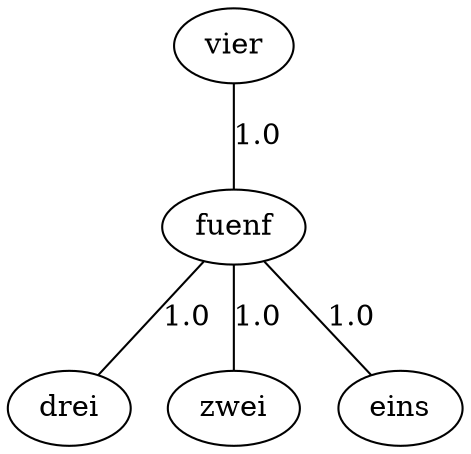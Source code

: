 graph G {
  1 [ label="fuenf" ];
  2 [ label="drei" ];
  3 [ label="zwei" ];
  4 [ label="eins" ];
  5 [ label="vier" ];
  1 -- 2 [ label="1.0" ];
  1 -- 3 [ label="1.0" ];
  1 -- 4 [ label="1.0" ];
  5 -- 1 [ label="1.0" ];
}
